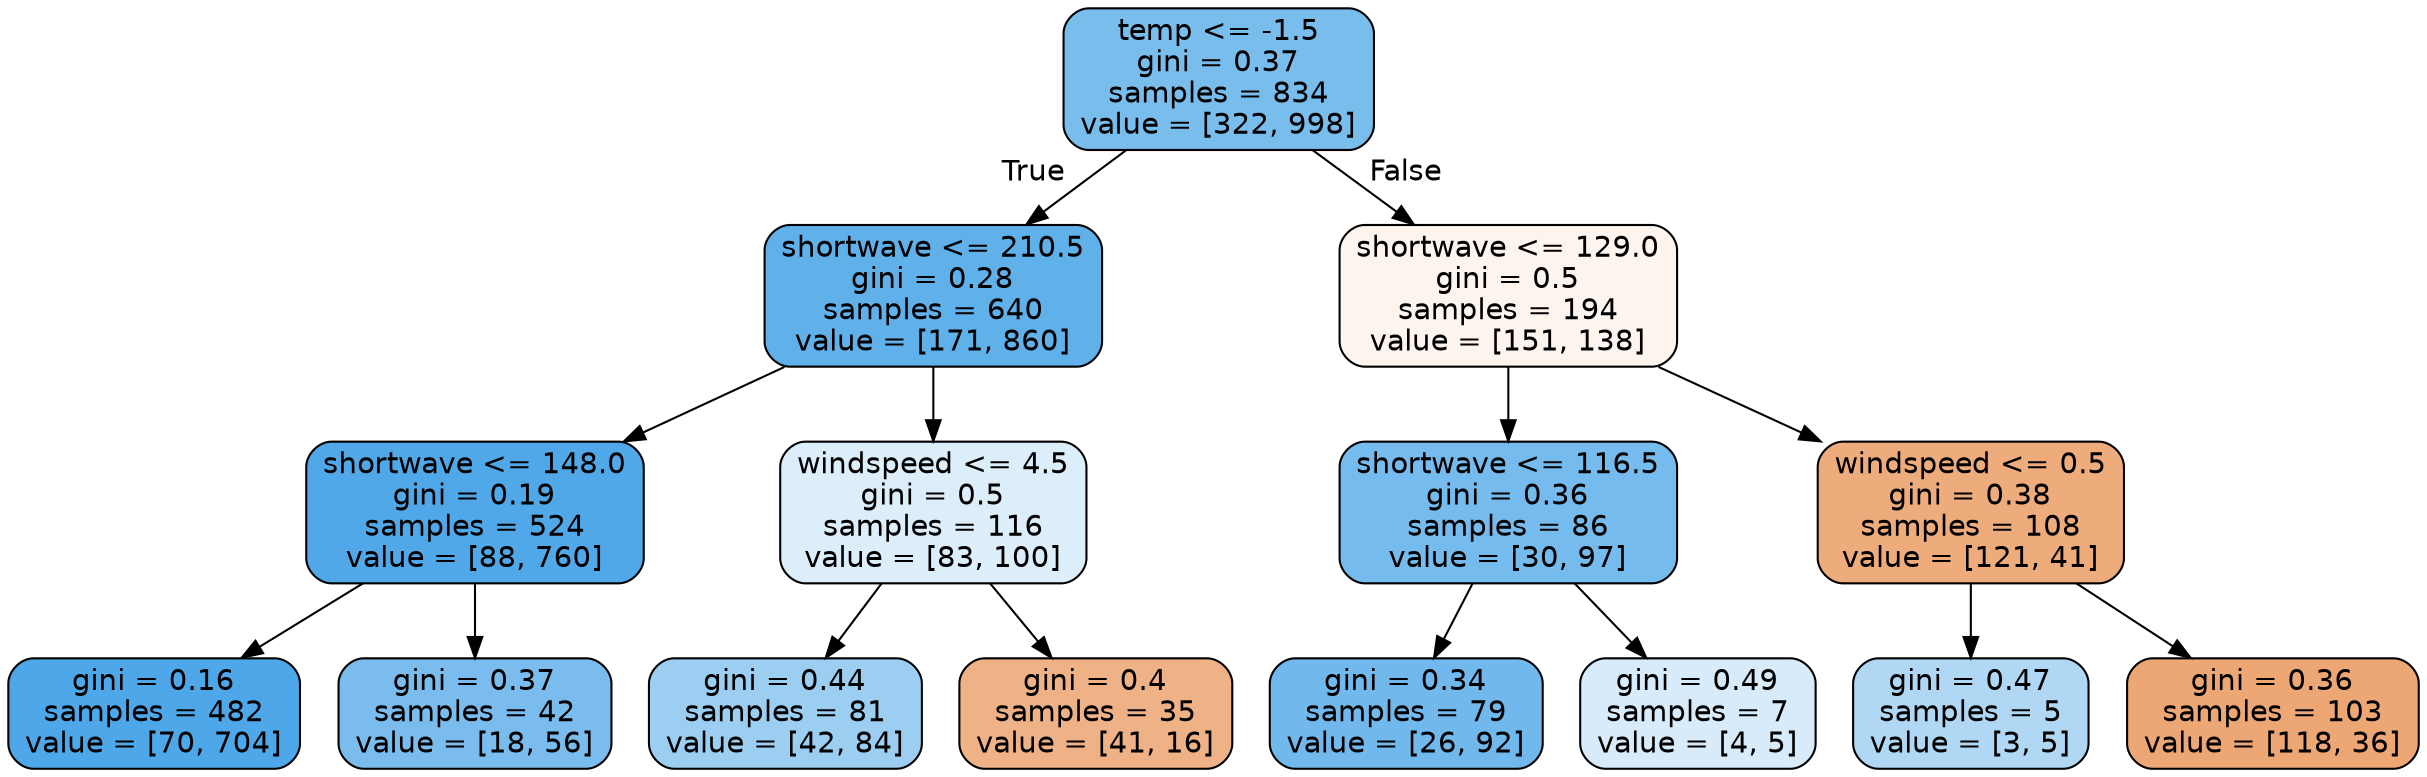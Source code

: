 digraph Tree {
node [shape=box, style="filled, rounded", color="black", fontname="helvetica"] ;
edge [fontname="helvetica"] ;
0 [label="temp <= -1.5\ngini = 0.37\nsamples = 834\nvalue = [322, 998]", fillcolor="#79bded"] ;
1 [label="shortwave <= 210.5\ngini = 0.28\nsamples = 640\nvalue = [171, 860]", fillcolor="#60b0ea"] ;
0 -> 1 [labeldistance=2.5, labelangle=45, headlabel="True"] ;
2 [label="shortwave <= 148.0\ngini = 0.19\nsamples = 524\nvalue = [88, 760]", fillcolor="#50a8e8"] ;
1 -> 2 ;
3 [label="gini = 0.16\nsamples = 482\nvalue = [70, 704]", fillcolor="#4da7e8"] ;
2 -> 3 ;
4 [label="gini = 0.37\nsamples = 42\nvalue = [18, 56]", fillcolor="#79bced"] ;
2 -> 4 ;
5 [label="windspeed <= 4.5\ngini = 0.5\nsamples = 116\nvalue = [83, 100]", fillcolor="#ddeefb"] ;
1 -> 5 ;
6 [label="gini = 0.44\nsamples = 81\nvalue = [42, 84]", fillcolor="#9ccef2"] ;
5 -> 6 ;
7 [label="gini = 0.4\nsamples = 35\nvalue = [41, 16]", fillcolor="#efb286"] ;
5 -> 7 ;
8 [label="shortwave <= 129.0\ngini = 0.5\nsamples = 194\nvalue = [151, 138]", fillcolor="#fdf4ee"] ;
0 -> 8 [labeldistance=2.5, labelangle=-45, headlabel="False"] ;
9 [label="shortwave <= 116.5\ngini = 0.36\nsamples = 86\nvalue = [30, 97]", fillcolor="#76bbed"] ;
8 -> 9 ;
10 [label="gini = 0.34\nsamples = 79\nvalue = [26, 92]", fillcolor="#71b9ec"] ;
9 -> 10 ;
11 [label="gini = 0.49\nsamples = 7\nvalue = [4, 5]", fillcolor="#d7ebfa"] ;
9 -> 11 ;
12 [label="windspeed <= 0.5\ngini = 0.38\nsamples = 108\nvalue = [121, 41]", fillcolor="#eeac7c"] ;
8 -> 12 ;
13 [label="gini = 0.47\nsamples = 5\nvalue = [3, 5]", fillcolor="#b0d8f5"] ;
12 -> 13 ;
14 [label="gini = 0.36\nsamples = 103\nvalue = [118, 36]", fillcolor="#eda775"] ;
12 -> 14 ;
}